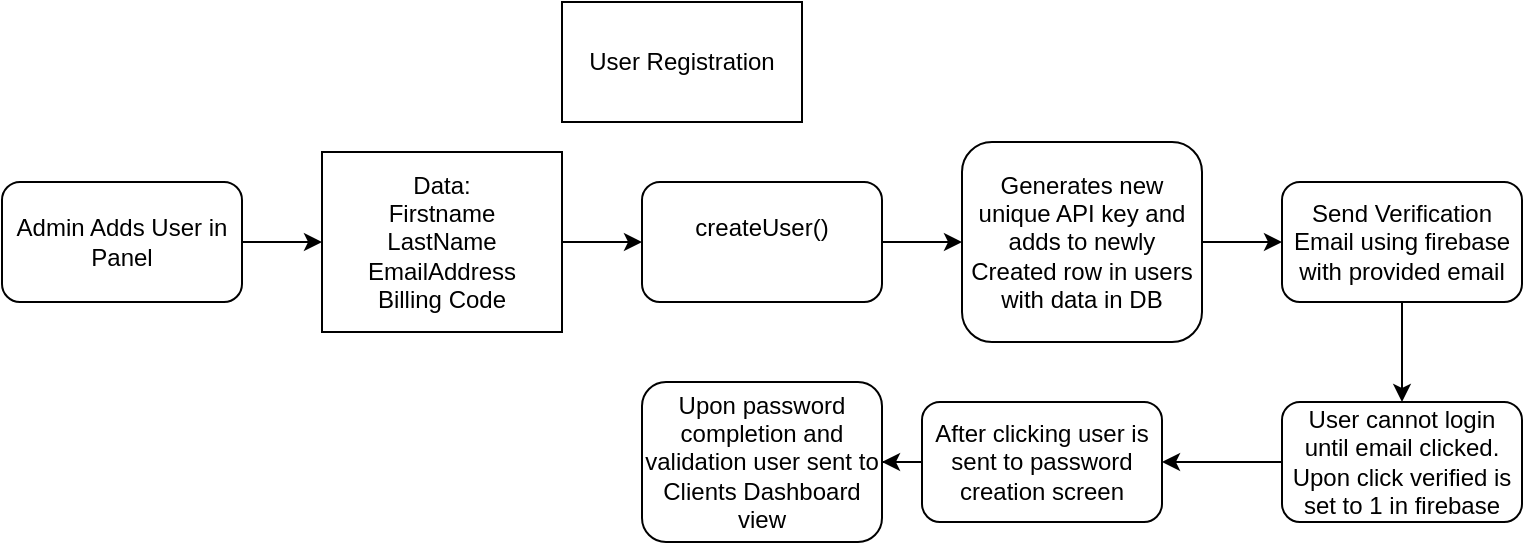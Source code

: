 <mxfile version="15.1.4" type="github">
  <diagram id="C5RBs43oDa-KdzZeNtuy" name="Page-1">
    <mxGraphModel dx="1371" dy="549" grid="1" gridSize="10" guides="1" tooltips="1" connect="1" arrows="1" fold="1" page="1" pageScale="1" pageWidth="827" pageHeight="1169" math="0" shadow="0">
      <root>
        <mxCell id="WIyWlLk6GJQsqaUBKTNV-0" />
        <mxCell id="WIyWlLk6GJQsqaUBKTNV-1" parent="WIyWlLk6GJQsqaUBKTNV-0" />
        <mxCell id="b6L-lH3KIi2RuOBNaned-25" value="" style="edgeStyle=orthogonalEdgeStyle;rounded=0;orthogonalLoop=1;jettySize=auto;html=1;" edge="1" parent="WIyWlLk6GJQsqaUBKTNV-1" source="b6L-lH3KIi2RuOBNaned-0" target="b6L-lH3KIi2RuOBNaned-5">
          <mxGeometry relative="1" as="geometry" />
        </mxCell>
        <mxCell id="b6L-lH3KIi2RuOBNaned-0" value="Admin Adds User in Panel" style="rounded=1;whiteSpace=wrap;html=1;" vertex="1" parent="WIyWlLk6GJQsqaUBKTNV-1">
          <mxGeometry x="40" y="90" width="120" height="60" as="geometry" />
        </mxCell>
        <mxCell id="b6L-lH3KIi2RuOBNaned-2" value="User Registration" style="rounded=0;whiteSpace=wrap;html=1;" vertex="1" parent="WIyWlLk6GJQsqaUBKTNV-1">
          <mxGeometry x="320" width="120" height="60" as="geometry" />
        </mxCell>
        <mxCell id="b6L-lH3KIi2RuOBNaned-24" value="" style="edgeStyle=orthogonalEdgeStyle;rounded=0;orthogonalLoop=1;jettySize=auto;html=1;" edge="1" parent="WIyWlLk6GJQsqaUBKTNV-1" source="b6L-lH3KIi2RuOBNaned-5" target="b6L-lH3KIi2RuOBNaned-6">
          <mxGeometry relative="1" as="geometry" />
        </mxCell>
        <mxCell id="b6L-lH3KIi2RuOBNaned-5" value="&lt;div&gt;Data:&lt;/div&gt;&lt;div&gt;Firstname&lt;/div&gt;&lt;div&gt;LastName&lt;/div&gt;&lt;div&gt;EmailAddress&lt;/div&gt;&lt;div&gt;Billing Code&lt;br&gt;&lt;/div&gt;" style="rounded=0;whiteSpace=wrap;html=1;" vertex="1" parent="WIyWlLk6GJQsqaUBKTNV-1">
          <mxGeometry x="200" y="75" width="120" height="90" as="geometry" />
        </mxCell>
        <mxCell id="b6L-lH3KIi2RuOBNaned-29" style="edgeStyle=orthogonalEdgeStyle;rounded=0;orthogonalLoop=1;jettySize=auto;html=1;" edge="1" parent="WIyWlLk6GJQsqaUBKTNV-1" source="b6L-lH3KIi2RuOBNaned-6" target="b6L-lH3KIi2RuOBNaned-10">
          <mxGeometry relative="1" as="geometry" />
        </mxCell>
        <mxCell id="b6L-lH3KIi2RuOBNaned-6" value="&lt;div&gt;createUser()&lt;/div&gt;&lt;div&gt;&lt;br&gt;&lt;/div&gt;" style="rounded=1;whiteSpace=wrap;html=1;" vertex="1" parent="WIyWlLk6GJQsqaUBKTNV-1">
          <mxGeometry x="360" y="90" width="120" height="60" as="geometry" />
        </mxCell>
        <mxCell id="b6L-lH3KIi2RuOBNaned-30" style="edgeStyle=orthogonalEdgeStyle;rounded=0;orthogonalLoop=1;jettySize=auto;html=1;" edge="1" parent="WIyWlLk6GJQsqaUBKTNV-1" source="b6L-lH3KIi2RuOBNaned-10" target="b6L-lH3KIi2RuOBNaned-14">
          <mxGeometry relative="1" as="geometry" />
        </mxCell>
        <mxCell id="b6L-lH3KIi2RuOBNaned-10" value="&lt;div&gt;Generates new unique API key and adds to newly&lt;br&gt;&lt;/div&gt;&lt;div&gt;Created row in users with data in DB&lt;/div&gt;" style="rounded=1;whiteSpace=wrap;html=1;" vertex="1" parent="WIyWlLk6GJQsqaUBKTNV-1">
          <mxGeometry x="520" y="70" width="120" height="100" as="geometry" />
        </mxCell>
        <mxCell id="b6L-lH3KIi2RuOBNaned-19" value="" style="edgeStyle=orthogonalEdgeStyle;rounded=0;orthogonalLoop=1;jettySize=auto;html=1;" edge="1" parent="WIyWlLk6GJQsqaUBKTNV-1" source="b6L-lH3KIi2RuOBNaned-14" target="b6L-lH3KIi2RuOBNaned-18">
          <mxGeometry relative="1" as="geometry" />
        </mxCell>
        <mxCell id="b6L-lH3KIi2RuOBNaned-14" value="Send Verification Email using firebase with provided email" style="rounded=1;whiteSpace=wrap;html=1;" vertex="1" parent="WIyWlLk6GJQsqaUBKTNV-1">
          <mxGeometry x="680" y="90" width="120" height="60" as="geometry" />
        </mxCell>
        <mxCell id="b6L-lH3KIi2RuOBNaned-21" value="" style="edgeStyle=orthogonalEdgeStyle;rounded=0;orthogonalLoop=1;jettySize=auto;html=1;" edge="1" parent="WIyWlLk6GJQsqaUBKTNV-1" source="b6L-lH3KIi2RuOBNaned-18" target="b6L-lH3KIi2RuOBNaned-20">
          <mxGeometry relative="1" as="geometry" />
        </mxCell>
        <mxCell id="b6L-lH3KIi2RuOBNaned-18" value="User cannot login until email clicked. Upon click verified is set to 1 in firebase" style="rounded=1;whiteSpace=wrap;html=1;" vertex="1" parent="WIyWlLk6GJQsqaUBKTNV-1">
          <mxGeometry x="680" y="200" width="120" height="60" as="geometry" />
        </mxCell>
        <mxCell id="b6L-lH3KIi2RuOBNaned-23" value="" style="edgeStyle=orthogonalEdgeStyle;rounded=0;orthogonalLoop=1;jettySize=auto;html=1;" edge="1" parent="WIyWlLk6GJQsqaUBKTNV-1" source="b6L-lH3KIi2RuOBNaned-20" target="b6L-lH3KIi2RuOBNaned-22">
          <mxGeometry relative="1" as="geometry" />
        </mxCell>
        <mxCell id="b6L-lH3KIi2RuOBNaned-20" value="After clicking user is sent to password creation screen" style="rounded=1;whiteSpace=wrap;html=1;" vertex="1" parent="WIyWlLk6GJQsqaUBKTNV-1">
          <mxGeometry x="500" y="200" width="120" height="60" as="geometry" />
        </mxCell>
        <mxCell id="b6L-lH3KIi2RuOBNaned-22" value="Upon password completion and validation user sent to Clients Dashboard view" style="rounded=1;whiteSpace=wrap;html=1;" vertex="1" parent="WIyWlLk6GJQsqaUBKTNV-1">
          <mxGeometry x="360" y="190" width="120" height="80" as="geometry" />
        </mxCell>
      </root>
    </mxGraphModel>
  </diagram>
</mxfile>
